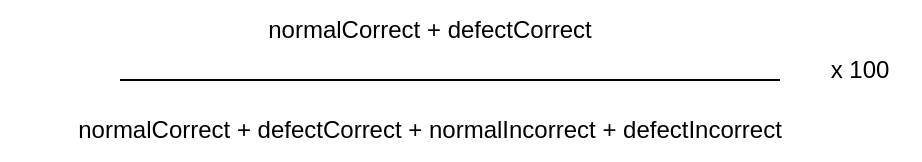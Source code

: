 <mxfile version="21.1.2" type="device">
  <diagram name="Page-1" id="zgownJbY17lxazxjH0V5">
    <mxGraphModel dx="1276" dy="606" grid="0" gridSize="10" guides="1" tooltips="1" connect="1" arrows="1" fold="1" page="1" pageScale="1" pageWidth="3300" pageHeight="4681" math="0" shadow="0">
      <root>
        <mxCell id="0" />
        <mxCell id="1" parent="0" />
        <mxCell id="kFkXoNhpWKTrUYypLY12-1" value="normalCorrect + defectCorrect" style="text;html=1;strokeColor=none;fillColor=none;align=center;verticalAlign=middle;whiteSpace=wrap;rounded=0;" vertex="1" parent="1">
          <mxGeometry x="420" y="170" width="210" height="30" as="geometry" />
        </mxCell>
        <mxCell id="kFkXoNhpWKTrUYypLY12-2" value="" style="endArrow=none;html=1;rounded=0;" edge="1" parent="1">
          <mxGeometry width="50" height="50" relative="1" as="geometry">
            <mxPoint x="370" y="210" as="sourcePoint" />
            <mxPoint x="700" y="210" as="targetPoint" />
          </mxGeometry>
        </mxCell>
        <mxCell id="kFkXoNhpWKTrUYypLY12-3" value="normalCorrect + defectCorrect +&amp;nbsp;normalIncorrect +&amp;nbsp;defectIncorrect" style="text;html=1;strokeColor=none;fillColor=none;align=center;verticalAlign=middle;whiteSpace=wrap;rounded=0;" vertex="1" parent="1">
          <mxGeometry x="310" y="220" width="430" height="30" as="geometry" />
        </mxCell>
        <mxCell id="kFkXoNhpWKTrUYypLY12-4" value="x 100" style="text;html=1;strokeColor=none;fillColor=none;align=center;verticalAlign=middle;whiteSpace=wrap;rounded=0;" vertex="1" parent="1">
          <mxGeometry x="710" y="190" width="60" height="30" as="geometry" />
        </mxCell>
      </root>
    </mxGraphModel>
  </diagram>
</mxfile>
